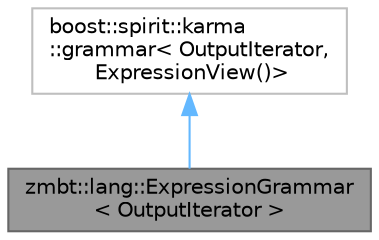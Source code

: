 digraph "zmbt::lang::ExpressionGrammar&lt; OutputIterator &gt;"
{
 // LATEX_PDF_SIZE
  bgcolor="transparent";
  edge [fontname=Helvetica,fontsize=10,labelfontname=Helvetica,labelfontsize=10];
  node [fontname=Helvetica,fontsize=10,shape=box,height=0.2,width=0.4];
  Node1 [id="Node000001",label="zmbt::lang::ExpressionGrammar\l\< OutputIterator \>",height=0.2,width=0.4,color="gray40", fillcolor="grey60", style="filled", fontcolor="black",tooltip=" "];
  Node2 -> Node1 [id="edge1_Node000001_Node000002",dir="back",color="steelblue1",style="solid",tooltip=" "];
  Node2 [id="Node000002",label="boost::spirit::karma\l::grammar\< OutputIterator,\l ExpressionView()\>",height=0.2,width=0.4,color="grey75", fillcolor="white", style="filled",tooltip=" "];
}
